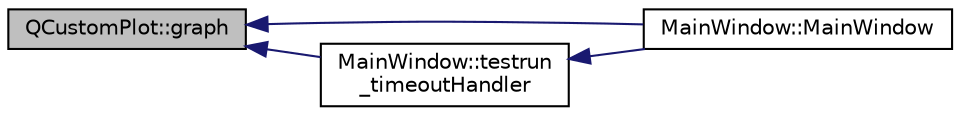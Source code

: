 digraph "QCustomPlot::graph"
{
  edge [fontname="Helvetica",fontsize="10",labelfontname="Helvetica",labelfontsize="10"];
  node [fontname="Helvetica",fontsize="10",shape=record];
  rankdir="LR";
  Node356 [label="QCustomPlot::graph",height=0.2,width=0.4,color="black", fillcolor="grey75", style="filled", fontcolor="black"];
  Node356 -> Node357 [dir="back",color="midnightblue",fontsize="10",style="solid",fontname="Helvetica"];
  Node357 [label="MainWindow::MainWindow",height=0.2,width=0.4,color="black", fillcolor="white", style="filled",URL="$class_main_window.html#a996c5a2b6f77944776856f08ec30858d",tooltip="Konstruktor parametryczny klasy MainWindow. "];
  Node356 -> Node358 [dir="back",color="midnightblue",fontsize="10",style="solid",fontname="Helvetica"];
  Node358 [label="MainWindow::testrun\l_timeoutHandler",height=0.2,width=0.4,color="black", fillcolor="white", style="filled",URL="$class_main_window.html#a9d9abd7a1b1373c715d72c2205088cd3",tooltip="Reakcja na timeout timera testowego. "];
  Node358 -> Node357 [dir="back",color="midnightblue",fontsize="10",style="solid",fontname="Helvetica"];
}
